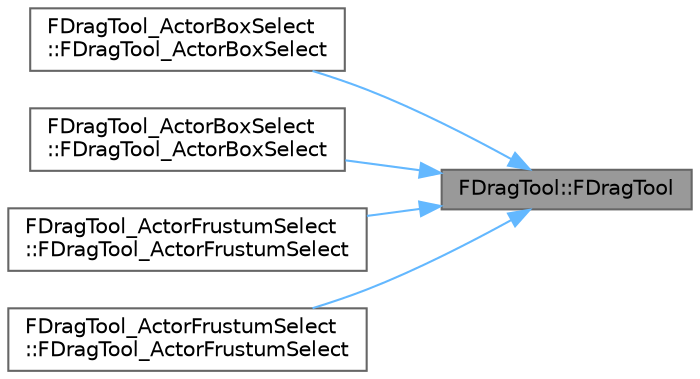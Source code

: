 digraph "FDragTool::FDragTool"
{
 // INTERACTIVE_SVG=YES
 // LATEX_PDF_SIZE
  bgcolor="transparent";
  edge [fontname=Helvetica,fontsize=10,labelfontname=Helvetica,labelfontsize=10];
  node [fontname=Helvetica,fontsize=10,shape=box,height=0.2,width=0.4];
  rankdir="RL";
  Node1 [id="Node000001",label="FDragTool::FDragTool",height=0.2,width=0.4,color="gray40", fillcolor="grey60", style="filled", fontcolor="black",tooltip=" "];
  Node1 -> Node2 [id="edge1_Node000001_Node000002",dir="back",color="steelblue1",style="solid",tooltip=" "];
  Node2 [id="Node000002",label="FDragTool_ActorBoxSelect\l::FDragTool_ActorBoxSelect",height=0.2,width=0.4,color="grey40", fillcolor="white", style="filled",URL="$de/d78/classFDragTool__ActorBoxSelect.html#a21d93c43921f3b01fa01a047bfc81601",tooltip=" "];
  Node1 -> Node3 [id="edge2_Node000001_Node000003",dir="back",color="steelblue1",style="solid",tooltip=" "];
  Node3 [id="Node000003",label="FDragTool_ActorBoxSelect\l::FDragTool_ActorBoxSelect",height=0.2,width=0.4,color="grey40", fillcolor="white", style="filled",URL="$de/d78/classFDragTool__ActorBoxSelect.html#a44023356d0e59315e7a9f025ef5249d7",tooltip=" "];
  Node1 -> Node4 [id="edge3_Node000001_Node000004",dir="back",color="steelblue1",style="solid",tooltip=" "];
  Node4 [id="Node000004",label="FDragTool_ActorFrustumSelect\l::FDragTool_ActorFrustumSelect",height=0.2,width=0.4,color="grey40", fillcolor="white", style="filled",URL="$d6/dee/classFDragTool__ActorFrustumSelect.html#a4e16452a0f3d551a10d48ba9cc156237",tooltip=" "];
  Node1 -> Node5 [id="edge4_Node000001_Node000005",dir="back",color="steelblue1",style="solid",tooltip=" "];
  Node5 [id="Node000005",label="FDragTool_ActorFrustumSelect\l::FDragTool_ActorFrustumSelect",height=0.2,width=0.4,color="grey40", fillcolor="white", style="filled",URL="$d6/dee/classFDragTool__ActorFrustumSelect.html#a17256d150285a0c28a14a8f0698d7864",tooltip=" "];
}

